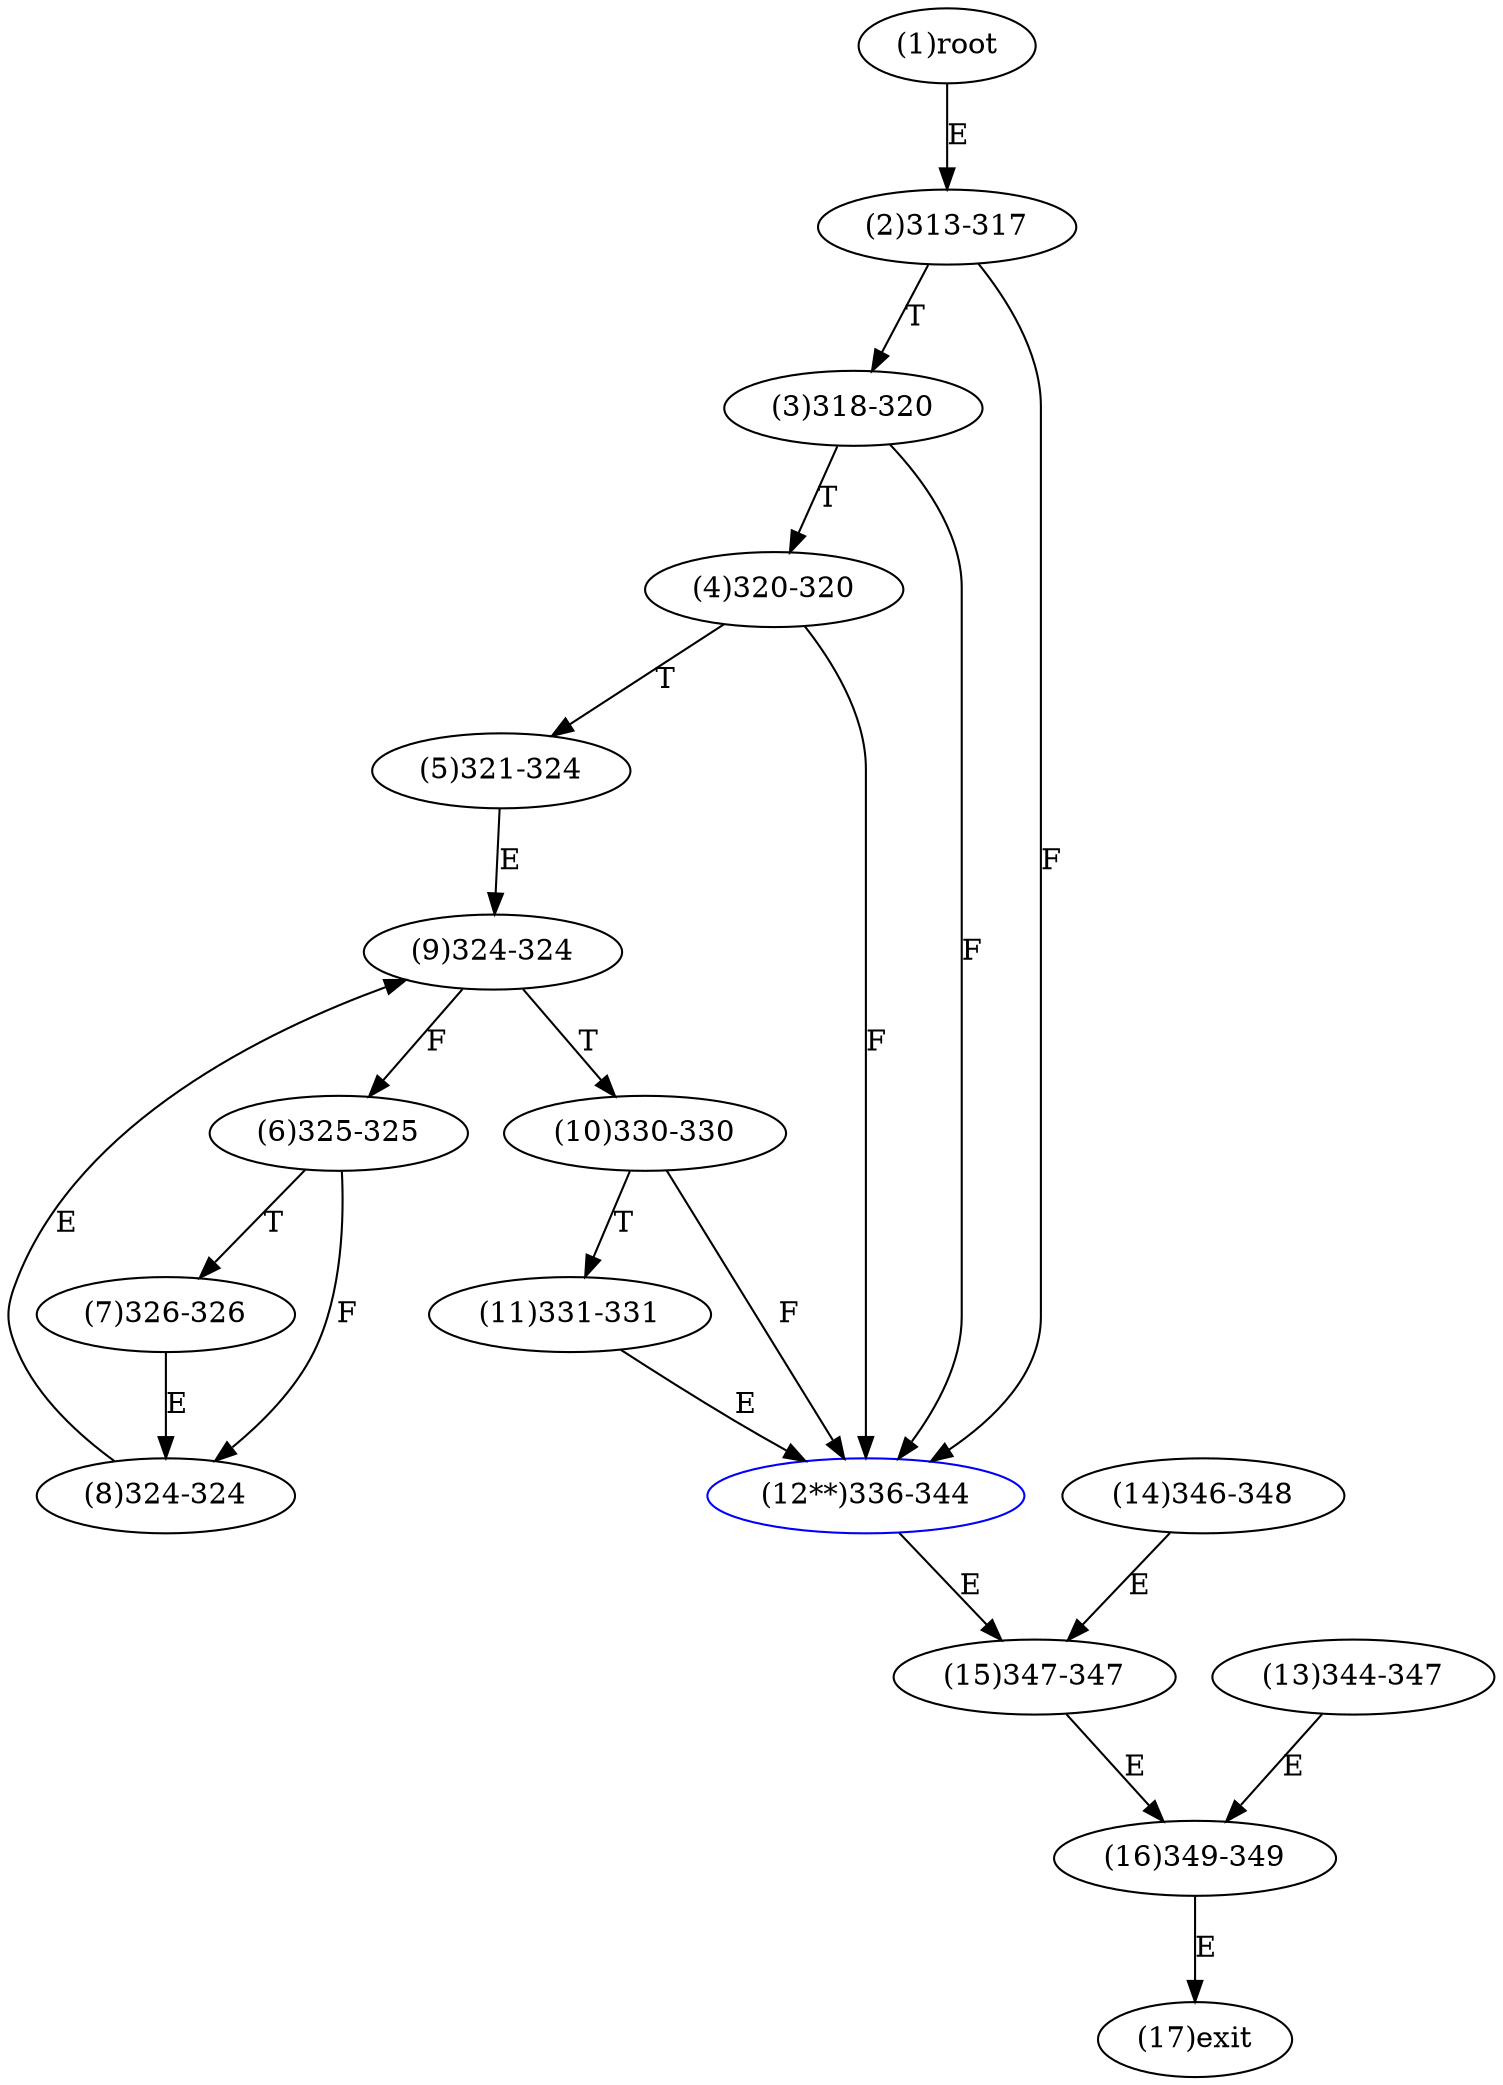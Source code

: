 digraph "" { 
1[ label="(1)root"];
2[ label="(2)313-317"];
3[ label="(3)318-320"];
4[ label="(4)320-320"];
5[ label="(5)321-324"];
6[ label="(6)325-325"];
7[ label="(7)326-326"];
8[ label="(8)324-324"];
9[ label="(9)324-324"];
10[ label="(10)330-330"];
11[ label="(11)331-331"];
12[ label="(12**)336-344",color=blue];
13[ label="(13)344-347"];
14[ label="(14)346-348"];
15[ label="(15)347-347"];
17[ label="(17)exit"];
16[ label="(16)349-349"];
1->2[ label="E"];
2->12[ label="F"];
2->3[ label="T"];
3->12[ label="F"];
3->4[ label="T"];
4->12[ label="F"];
4->5[ label="T"];
5->9[ label="E"];
6->8[ label="F"];
6->7[ label="T"];
7->8[ label="E"];
8->9[ label="E"];
9->6[ label="F"];
9->10[ label="T"];
10->12[ label="F"];
10->11[ label="T"];
11->12[ label="E"];
12->15[ label="E"];
13->16[ label="E"];
14->15[ label="E"];
15->16[ label="E"];
16->17[ label="E"];
}